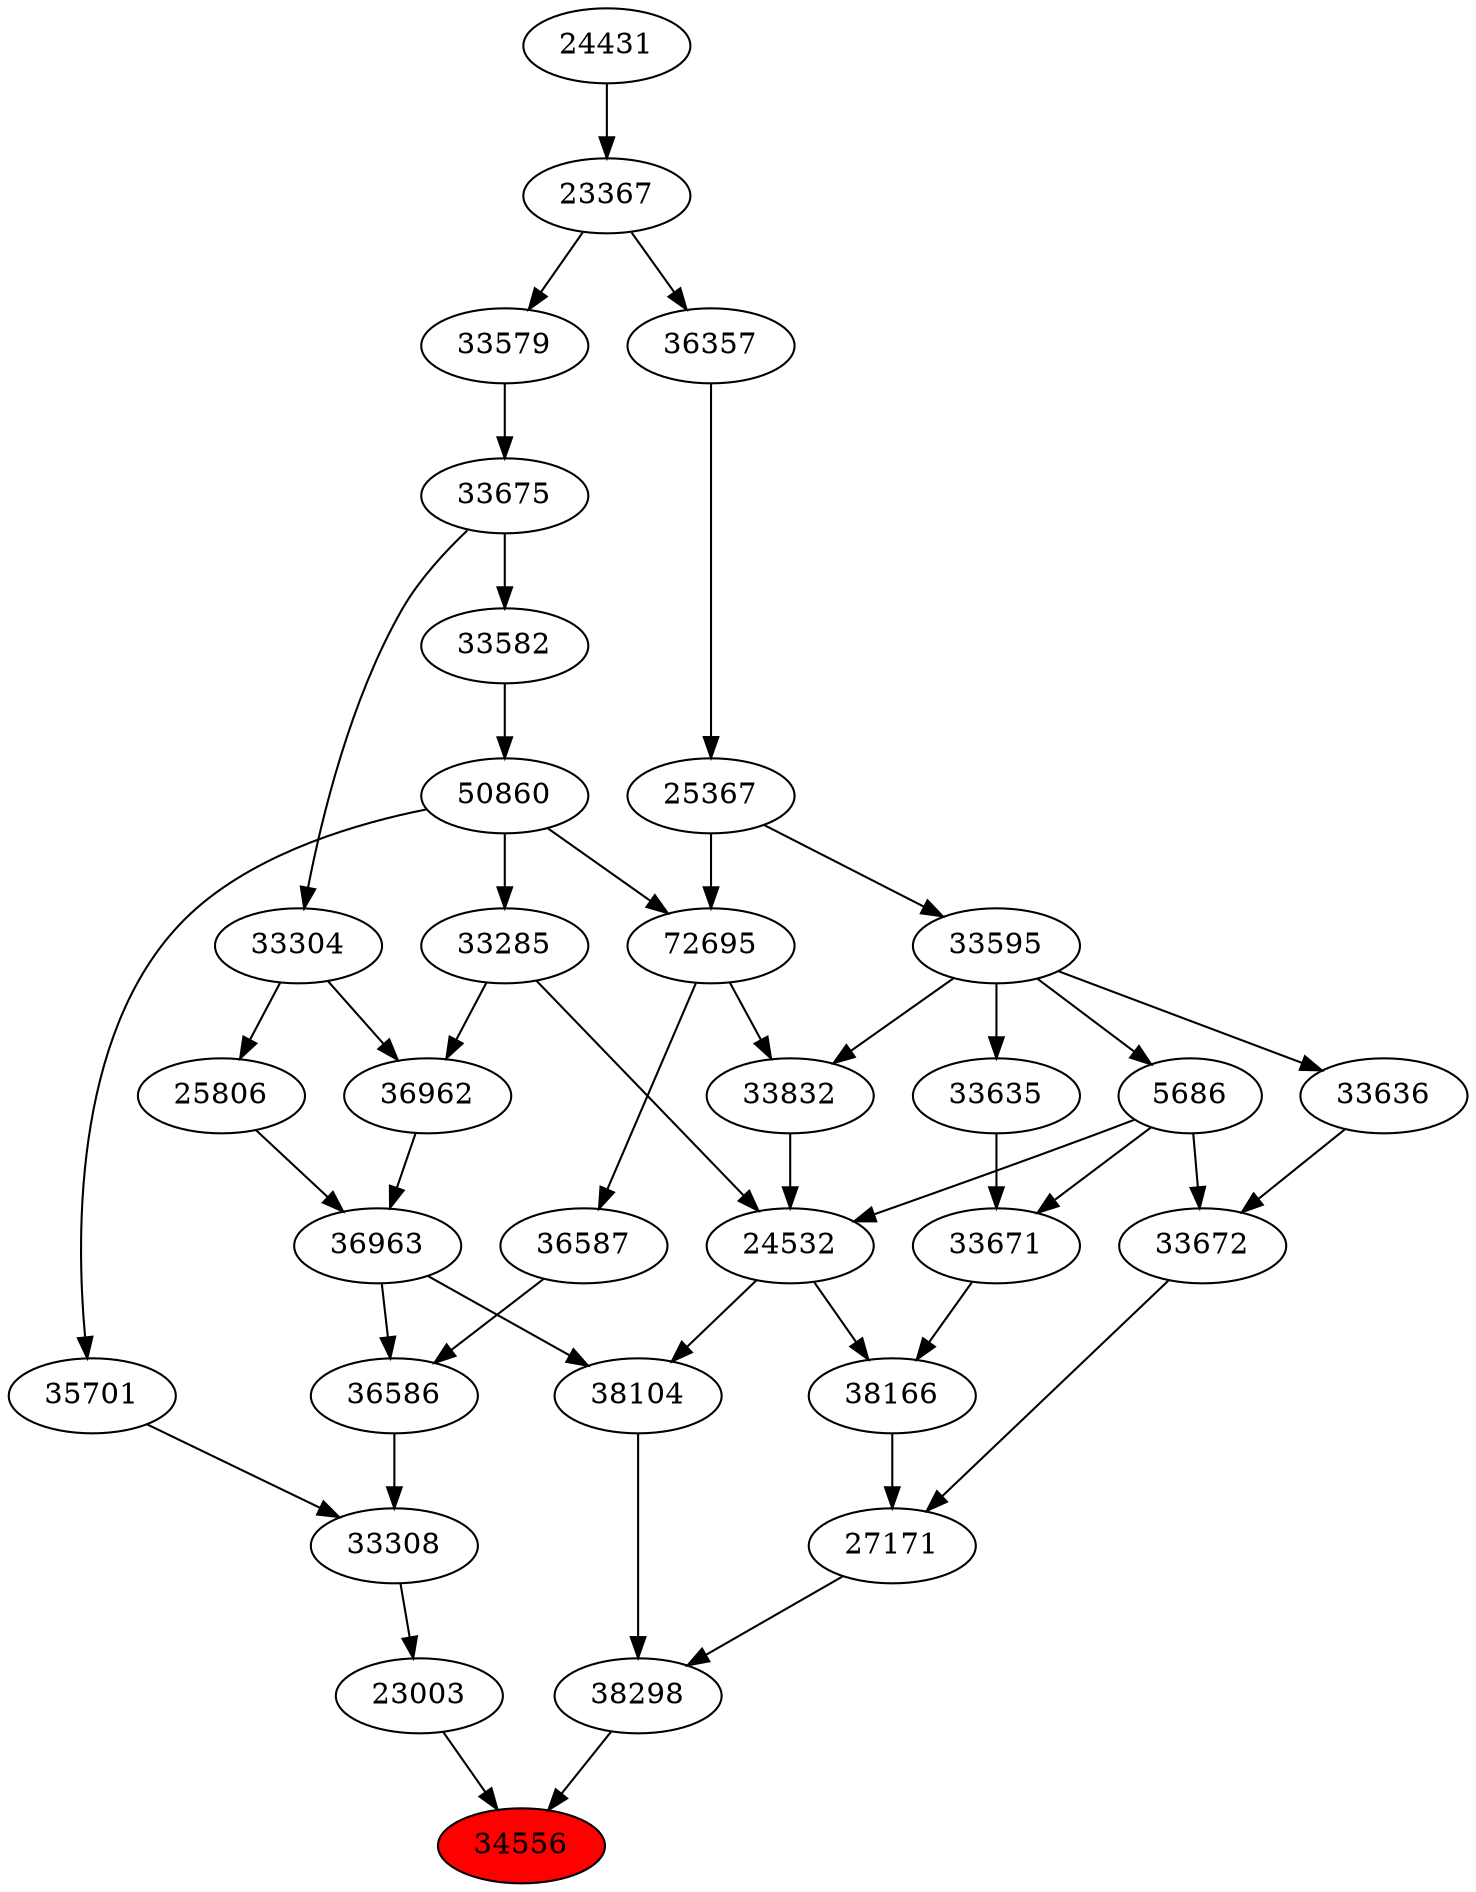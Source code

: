 strict digraph{ 
34556 [label="34556" fillcolor=red style=filled]
23003 -> 34556
38298 -> 34556
23003 [label="23003"]
33308 -> 23003
38298 [label="38298"]
27171 -> 38298
38104 -> 38298
33308 [label="33308"]
36586 -> 33308
35701 -> 33308
27171 [label="27171"]
33672 -> 27171
38166 -> 27171
38104 [label="38104"]
24532 -> 38104
36963 -> 38104
36586 [label="36586"]
36587 -> 36586
36963 -> 36586
35701 [label="35701"]
50860 -> 35701
33672 [label="33672"]
33636 -> 33672
5686 -> 33672
38166 [label="38166"]
24532 -> 38166
33671 -> 38166
24532 [label="24532"]
33285 -> 24532
5686 -> 24532
33832 -> 24532
36963 [label="36963"]
36962 -> 36963
25806 -> 36963
36587 [label="36587"]
72695 -> 36587
50860 [label="50860"]
33582 -> 50860
33636 [label="33636"]
33595 -> 33636
5686 [label="5686"]
33595 -> 5686
33671 [label="33671"]
5686 -> 33671
33635 -> 33671
33285 [label="33285"]
50860 -> 33285
33832 [label="33832"]
72695 -> 33832
33595 -> 33832
36962 [label="36962"]
33285 -> 36962
33304 -> 36962
25806 [label="25806"]
33304 -> 25806
72695 [label="72695"]
50860 -> 72695
25367 -> 72695
33582 [label="33582"]
33675 -> 33582
33595 [label="33595"]
25367 -> 33595
33635 [label="33635"]
33595 -> 33635
33304 [label="33304"]
33675 -> 33304
25367 [label="25367"]
36357 -> 25367
33675 [label="33675"]
33579 -> 33675
36357 [label="36357"]
23367 -> 36357
33579 [label="33579"]
23367 -> 33579
23367 [label="23367"]
24431 -> 23367
24431 [label="24431"]
}